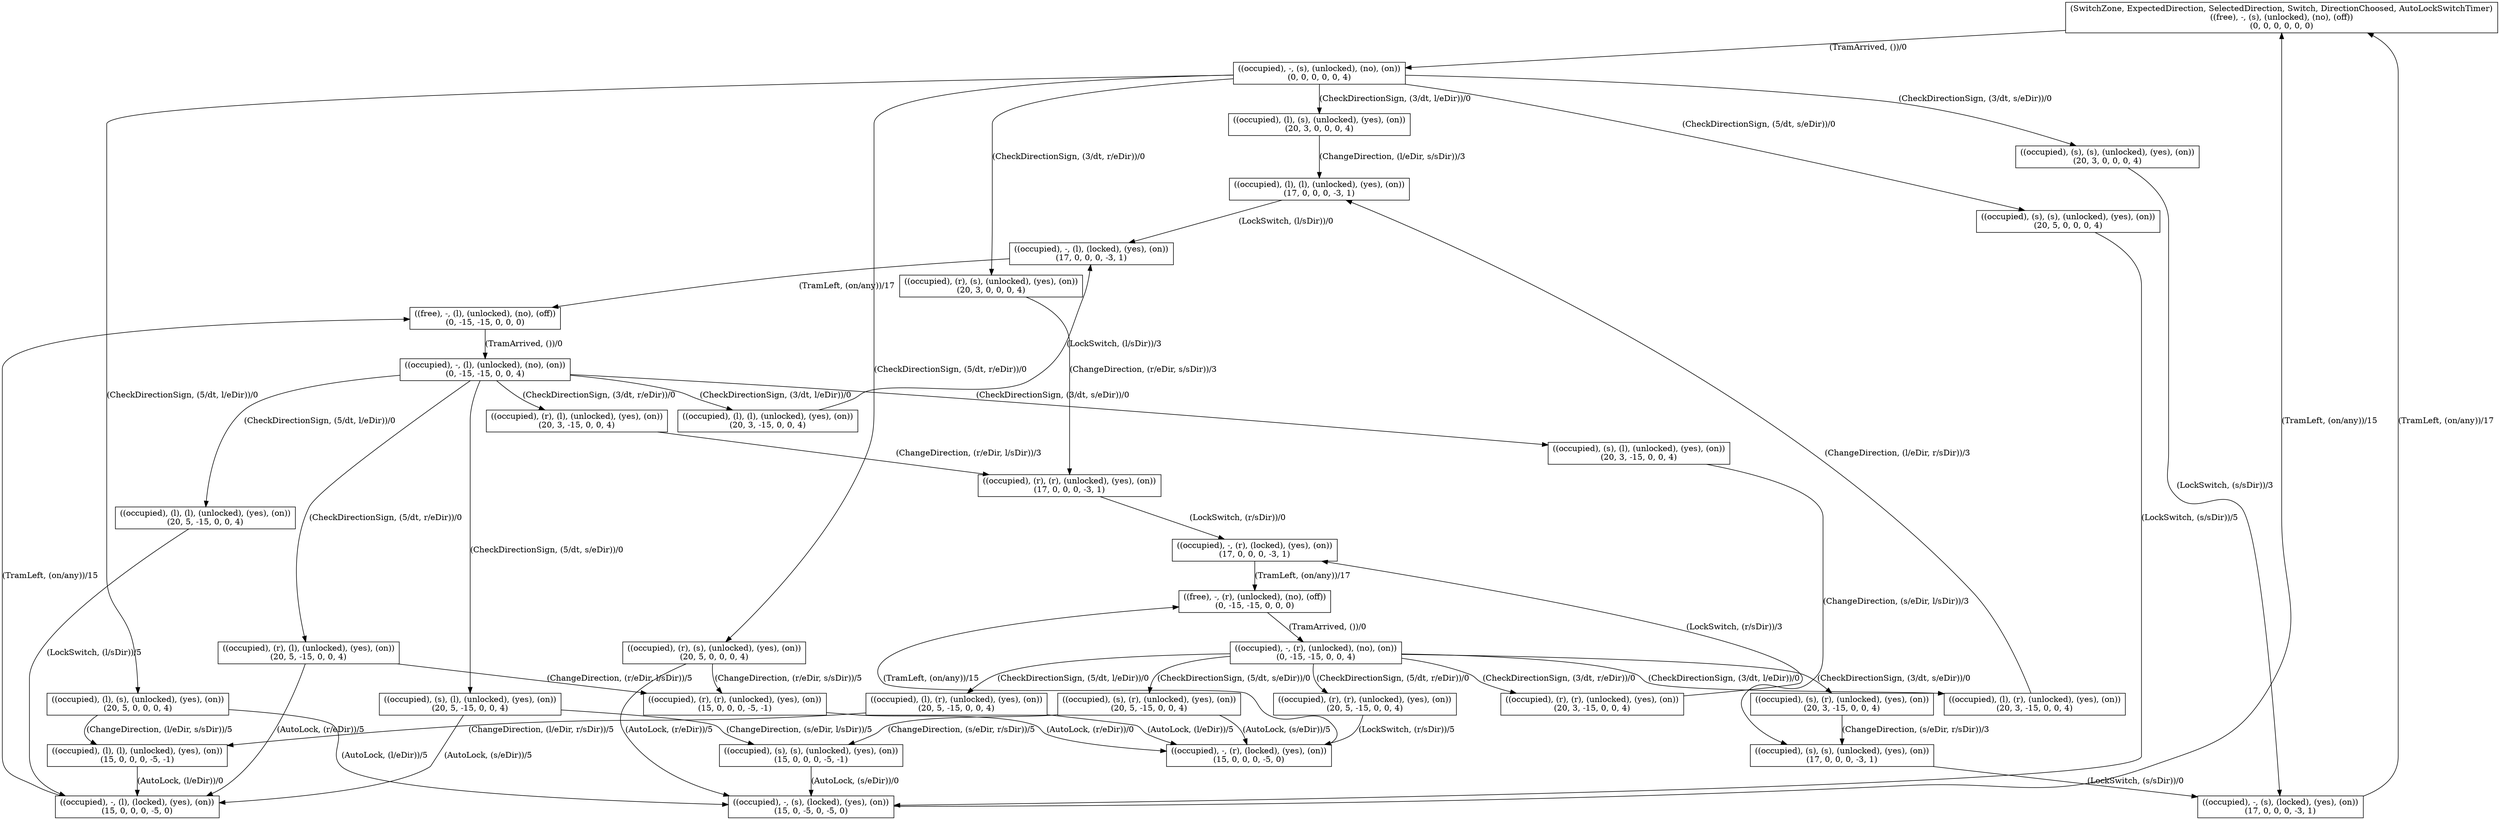 digraph G {
	rankdir=TB;
	0 [label = "(SwitchZone, ExpectedDirection, SelectedDirection, Switch, DirectionChoosed, AutoLockSwitchTimer)\n((free), -, (s), (unlocked), (no), (off))\n(0, 0, 0, 0, 0, 0)" shape=box];
	1 [label = "((occupied), -, (s), (unlocked), (no), (on))\n(0, 0, 0, 0, 0, 4)" shape=box];
	2 [label = "((occupied), (l), (s), (unlocked), (yes), (on))\n(20, 3, 0, 0, 0, 4)" shape=box];
	3 [label = "((occupied), (s), (s), (unlocked), (yes), (on))\n(20, 3, 0, 0, 0, 4)" shape=box];
	4 [label = "((occupied), (r), (s), (unlocked), (yes), (on))\n(20, 3, 0, 0, 0, 4)" shape=box];
	5 [label = "((occupied), (l), (s), (unlocked), (yes), (on))\n(20, 5, 0, 0, 0, 4)" shape=box];
	6 [label = "((occupied), (s), (s), (unlocked), (yes), (on))\n(20, 5, 0, 0, 0, 4)" shape=box];
	7 [label = "((occupied), (r), (s), (unlocked), (yes), (on))\n(20, 5, 0, 0, 0, 4)" shape=box];
	8 [label = "((occupied), (l), (l), (unlocked), (yes), (on))\n(17, 0, 0, 0, -3, 1)" shape=box];
	9 [label = "((occupied), -, (s), (locked), (yes), (on))\n(17, 0, 0, 0, -3, 1)" shape=box];
	10 [label = "((occupied), (r), (r), (unlocked), (yes), (on))\n(17, 0, 0, 0, -3, 1)" shape=box];
	11 [label = "((occupied), (l), (l), (unlocked), (yes), (on))\n(15, 0, 0, 0, -5, -1)" shape=box];
	12 [label = "((occupied), -, (s), (locked), (yes), (on))\n(15, 0, -5, 0, -5, 0)" shape=box];
	13 [label = "((occupied), -, (l), (locked), (yes), (on))\n(15, 0, 0, 0, -5, 0)" shape=box];
	14 [label = "((occupied), (r), (r), (unlocked), (yes), (on))\n(15, 0, 0, 0, -5, -1)" shape=box];
	15 [label = "((occupied), -, (r), (locked), (yes), (on))\n(15, 0, 0, 0, -5, 0)" shape=box];
	16 [label = "((occupied), -, (l), (locked), (yes), (on))\n(17, 0, 0, 0, -3, 1)" shape=box];
	17 [label = "((occupied), -, (r), (locked), (yes), (on))\n(17, 0, 0, 0, -3, 1)" shape=box];
	18 [label = "((free), -, (l), (unlocked), (no), (off))\n(0, -15, -15, 0, 0, 0)" shape=box];
	19 [label = "((free), -, (r), (unlocked), (no), (off))\n(0, -15, -15, 0, 0, 0)" shape=box];
	20 [label = "((occupied), -, (l), (unlocked), (no), (on))\n(0, -15, -15, 0, 0, 4)" shape=box];
	21 [label = "((occupied), -, (r), (unlocked), (no), (on))\n(0, -15, -15, 0, 0, 4)" shape=box];
	22 [label = "((occupied), (l), (l), (unlocked), (yes), (on))\n(20, 3, -15, 0, 0, 4)" shape=box];
	23 [label = "((occupied), (s), (l), (unlocked), (yes), (on))\n(20, 3, -15, 0, 0, 4)" shape=box];
	24 [label = "((occupied), (r), (l), (unlocked), (yes), (on))\n(20, 3, -15, 0, 0, 4)" shape=box];
	25 [label = "((occupied), (l), (l), (unlocked), (yes), (on))\n(20, 5, -15, 0, 0, 4)" shape=box];
	26 [label = "((occupied), (s), (l), (unlocked), (yes), (on))\n(20, 5, -15, 0, 0, 4)" shape=box];
	27 [label = "((occupied), (r), (l), (unlocked), (yes), (on))\n(20, 5, -15, 0, 0, 4)" shape=box];
	28 [label = "((occupied), (l), (r), (unlocked), (yes), (on))\n(20, 3, -15, 0, 0, 4)" shape=box];
	29 [label = "((occupied), (s), (r), (unlocked), (yes), (on))\n(20, 3, -15, 0, 0, 4)" shape=box];
	30 [label = "((occupied), (r), (r), (unlocked), (yes), (on))\n(20, 3, -15, 0, 0, 4)" shape=box];
	31 [label = "((occupied), (l), (r), (unlocked), (yes), (on))\n(20, 5, -15, 0, 0, 4)" shape=box];
	32 [label = "((occupied), (s), (r), (unlocked), (yes), (on))\n(20, 5, -15, 0, 0, 4)" shape=box];
	33 [label = "((occupied), (r), (r), (unlocked), (yes), (on))\n(20, 5, -15, 0, 0, 4)" shape=box];
	34 [label = "((occupied), (s), (s), (unlocked), (yes), (on))\n(17, 0, 0, 0, -3, 1)" shape=box];
	35 [label = "((occupied), (s), (s), (unlocked), (yes), (on))\n(15, 0, 0, 0, -5, -1)" shape=box];
	0 -> 1 [label = "(TramArrived, ())/0"];
	1 -> 2 [label = "(CheckDirectionSign, (3/dt, l/eDir))/0"];
	1 -> 3 [label = "(CheckDirectionSign, (3/dt, s/eDir))/0"];
	1 -> 4 [label = "(CheckDirectionSign, (3/dt, r/eDir))/0"];
	1 -> 5 [label = "(CheckDirectionSign, (5/dt, l/eDir))/0"];
	1 -> 6 [label = "(CheckDirectionSign, (5/dt, s/eDir))/0"];
	1 -> 7 [label = "(CheckDirectionSign, (5/dt, r/eDir))/0"];
	2 -> 8 [label = "(ChangeDirection, (l/eDir, s/sDir))/3"];
	3 -> 9 [label = "(LockSwitch, (s/sDir))/3"];
	4 -> 10 [label = "(ChangeDirection, (r/eDir, s/sDir))/3"];
	5 -> 11 [label = "(ChangeDirection, (l/eDir, s/sDir))/5"];
	5 -> 12 [label = "(AutoLock, (l/eDir))/5"];
	11 -> 13 [label = "(AutoLock, (l/eDir))/0"];
	6 -> 12 [label = "(LockSwitch, (s/sDir))/5"];
	7 -> 14 [label = "(ChangeDirection, (r/eDir, s/sDir))/5"];
	7 -> 12 [label = "(AutoLock, (r/eDir))/5"];
	14 -> 15 [label = "(AutoLock, (r/eDir))/0"];
	8 -> 16 [label = "(LockSwitch, (l/sDir))/0"];
	9 -> 0 [label = "(TramLeft, (on/any))/17"];
	10 -> 17 [label = "(LockSwitch, (r/sDir))/0"];
	12 -> 0 [label = "(TramLeft, (on/any))/15"];
	13 -> 18 [label = "(TramLeft, (on/any))/15"];
	15 -> 19 [label = "(TramLeft, (on/any))/15"];
	16 -> 18 [label = "(TramLeft, (on/any))/17"];
	17 -> 19 [label = "(TramLeft, (on/any))/17"];
	18 -> 20 [label = "(TramArrived, ())/0"];
	19 -> 21 [label = "(TramArrived, ())/0"];
	20 -> 22 [label = "(CheckDirectionSign, (3/dt, l/eDir))/0"];
	20 -> 23 [label = "(CheckDirectionSign, (3/dt, s/eDir))/0"];
	20 -> 24 [label = "(CheckDirectionSign, (3/dt, r/eDir))/0"];
	20 -> 25 [label = "(CheckDirectionSign, (5/dt, l/eDir))/0"];
	20 -> 26 [label = "(CheckDirectionSign, (5/dt, s/eDir))/0"];
	20 -> 27 [label = "(CheckDirectionSign, (5/dt, r/eDir))/0"];
	21 -> 28 [label = "(CheckDirectionSign, (3/dt, l/eDir))/0"];
	21 -> 29 [label = "(CheckDirectionSign, (3/dt, s/eDir))/0"];
	21 -> 30 [label = "(CheckDirectionSign, (3/dt, r/eDir))/0"];
	21 -> 31 [label = "(CheckDirectionSign, (5/dt, l/eDir))/0"];
	21 -> 32 [label = "(CheckDirectionSign, (5/dt, s/eDir))/0"];
	21 -> 33 [label = "(CheckDirectionSign, (5/dt, r/eDir))/0"];
	22 -> 16 [label = "(LockSwitch, (l/sDir))/3"];
	23 -> 34 [label = "(ChangeDirection, (s/eDir, l/sDir))/3"];
	24 -> 10 [label = "(ChangeDirection, (r/eDir, l/sDir))/3"];
	25 -> 13 [label = "(LockSwitch, (l/sDir))/5"];
	26 -> 35 [label = "(ChangeDirection, (s/eDir, l/sDir))/5"];
	26 -> 13 [label = "(AutoLock, (s/eDir))/5"];
	35 -> 12 [label = "(AutoLock, (s/eDir))/0"];
	27 -> 14 [label = "(ChangeDirection, (r/eDir, l/sDir))/5"];
	27 -> 13 [label = "(AutoLock, (r/eDir))/5"];
	28 -> 8 [label = "(ChangeDirection, (l/eDir, r/sDir))/3"];
	29 -> 34 [label = "(ChangeDirection, (s/eDir, r/sDir))/3"];
	30 -> 17 [label = "(LockSwitch, (r/sDir))/3"];
	31 -> 11 [label = "(ChangeDirection, (l/eDir, r/sDir))/5"];
	31 -> 15 [label = "(AutoLock, (l/eDir))/5"];
	32 -> 35 [label = "(ChangeDirection, (s/eDir, r/sDir))/5"];
	32 -> 15 [label = "(AutoLock, (s/eDir))/5"];
	33 -> 15 [label = "(LockSwitch, (r/sDir))/5"];
	34 -> 9 [label = "(LockSwitch, (s/sDir))/0"];
}
